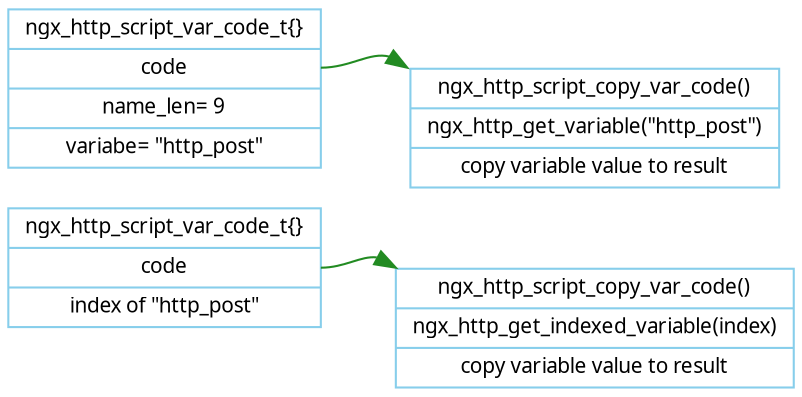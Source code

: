 digraph ngx_http_script_var_code {

   rankdir=LR;
   node [shape=record, color=skyblue, fontname="Verdana", fontsize=10];
   edge [color=forestgreen, fontname="Verdana", fontsize=10];
   

   ngx_http_script_var_code_t [label="<head>ngx_http_script_var_code_t\{\}|<code>code|index of \"http_post\""];  
   ngx_http_script_copy_var_code [label="ngx_http_script_copy_var_code()|ngx_http_get_indexed_variable(index)|copy variable value to result"];

   ngx_http_script_var_code_t:code -> ngx_http_script_copy_var_code:nw;


   ngx_http_script_var_code_t1 [label="<head>ngx_http_script_var_code_t\{\}|<code>code|name_len= 9|variabe= \"http_post\""];  
   ngx_http_script_copy_var_code1 [label="ngx_http_script_copy_var_code()|ngx_http_get_variable(\"http_post\")|copy variable value to result"];

   ngx_http_script_var_code_t1:code -> ngx_http_script_copy_var_code1:nw;

}